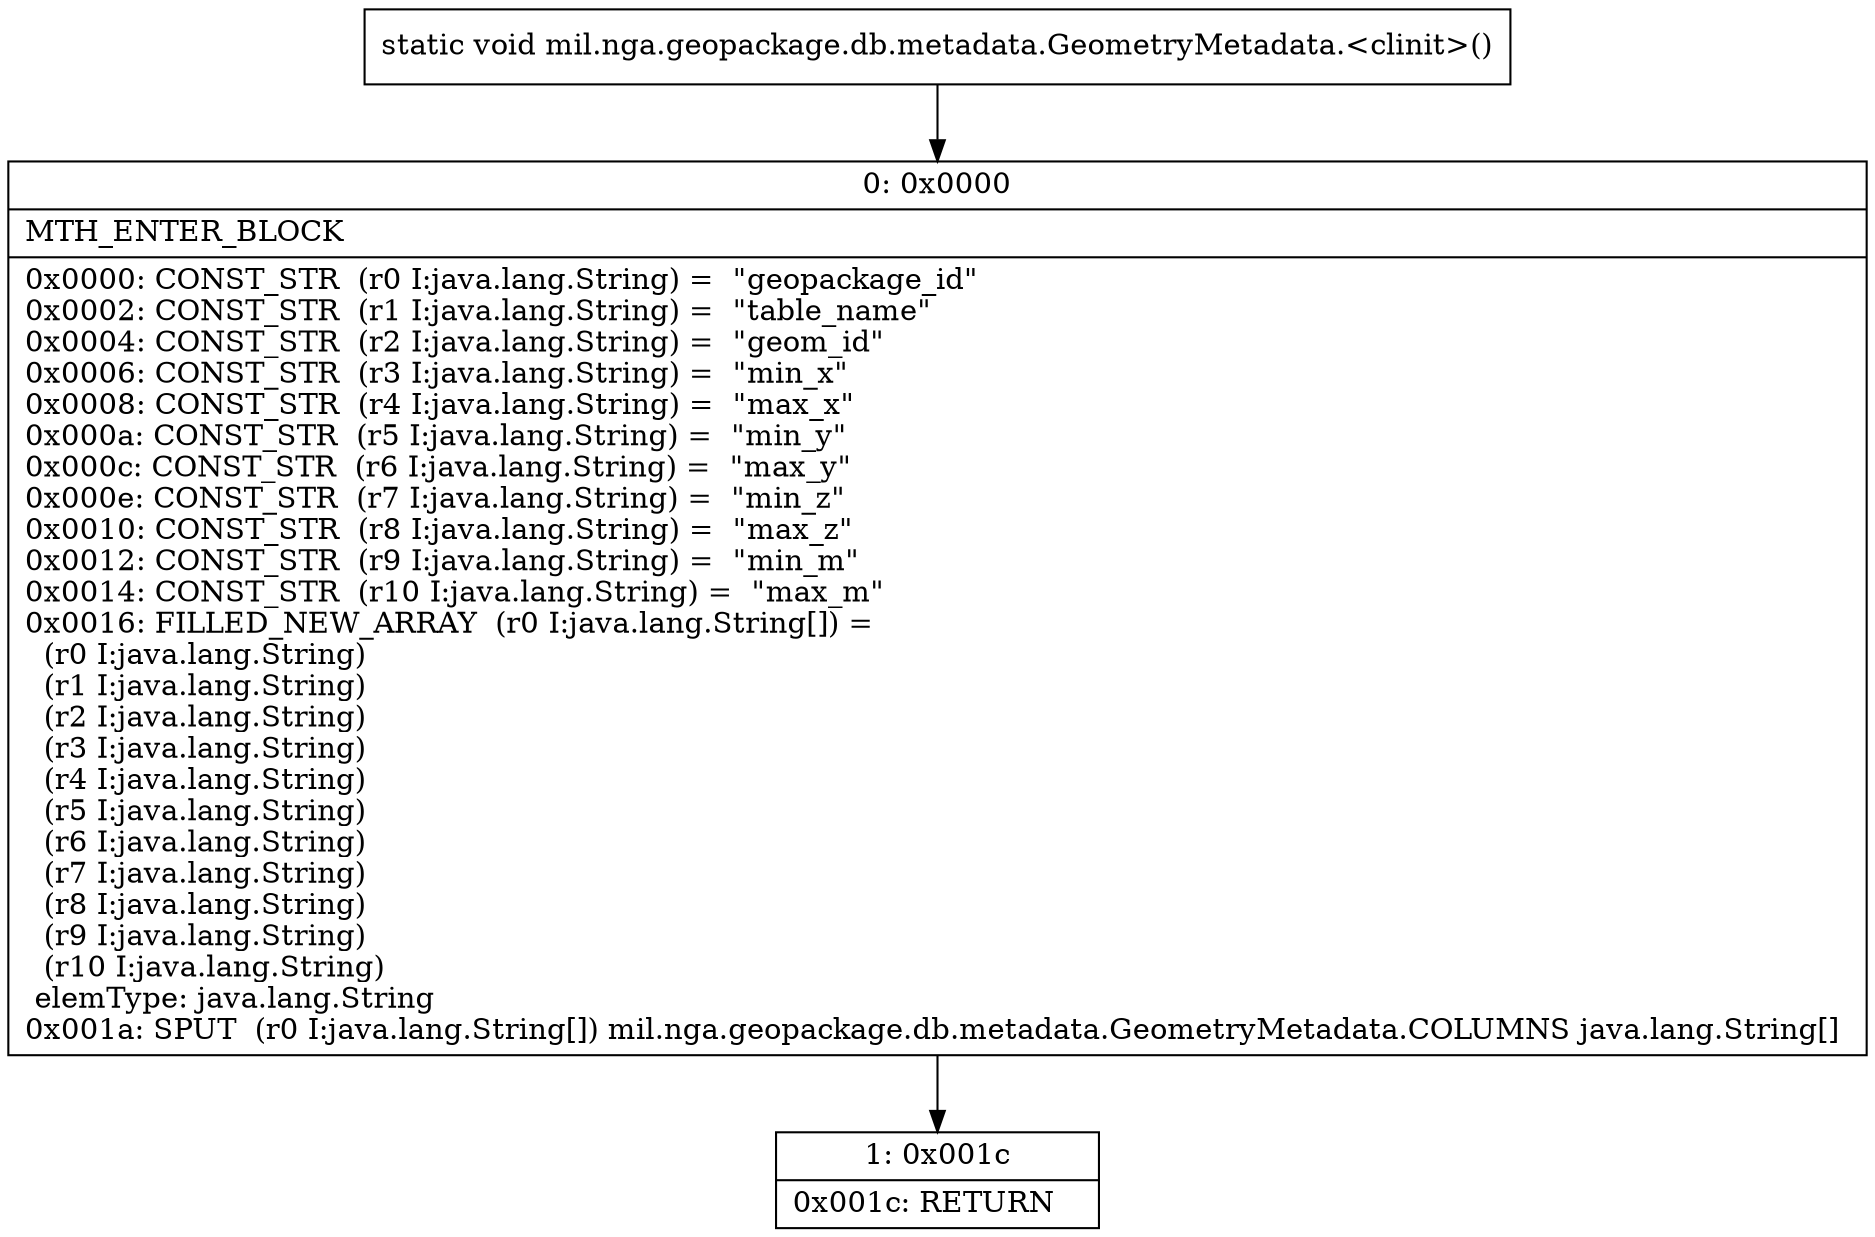 digraph "CFG formil.nga.geopackage.db.metadata.GeometryMetadata.\<clinit\>()V" {
Node_0 [shape=record,label="{0\:\ 0x0000|MTH_ENTER_BLOCK\l|0x0000: CONST_STR  (r0 I:java.lang.String) =  \"geopackage_id\" \l0x0002: CONST_STR  (r1 I:java.lang.String) =  \"table_name\" \l0x0004: CONST_STR  (r2 I:java.lang.String) =  \"geom_id\" \l0x0006: CONST_STR  (r3 I:java.lang.String) =  \"min_x\" \l0x0008: CONST_STR  (r4 I:java.lang.String) =  \"max_x\" \l0x000a: CONST_STR  (r5 I:java.lang.String) =  \"min_y\" \l0x000c: CONST_STR  (r6 I:java.lang.String) =  \"max_y\" \l0x000e: CONST_STR  (r7 I:java.lang.String) =  \"min_z\" \l0x0010: CONST_STR  (r8 I:java.lang.String) =  \"max_z\" \l0x0012: CONST_STR  (r9 I:java.lang.String) =  \"min_m\" \l0x0014: CONST_STR  (r10 I:java.lang.String) =  \"max_m\" \l0x0016: FILLED_NEW_ARRAY  (r0 I:java.lang.String[]) = \l  (r0 I:java.lang.String)\l  (r1 I:java.lang.String)\l  (r2 I:java.lang.String)\l  (r3 I:java.lang.String)\l  (r4 I:java.lang.String)\l  (r5 I:java.lang.String)\l  (r6 I:java.lang.String)\l  (r7 I:java.lang.String)\l  (r8 I:java.lang.String)\l  (r9 I:java.lang.String)\l  (r10 I:java.lang.String)\l elemType: java.lang.String \l0x001a: SPUT  (r0 I:java.lang.String[]) mil.nga.geopackage.db.metadata.GeometryMetadata.COLUMNS java.lang.String[] \l}"];
Node_1 [shape=record,label="{1\:\ 0x001c|0x001c: RETURN   \l}"];
MethodNode[shape=record,label="{static void mil.nga.geopackage.db.metadata.GeometryMetadata.\<clinit\>() }"];
MethodNode -> Node_0;
Node_0 -> Node_1;
}

